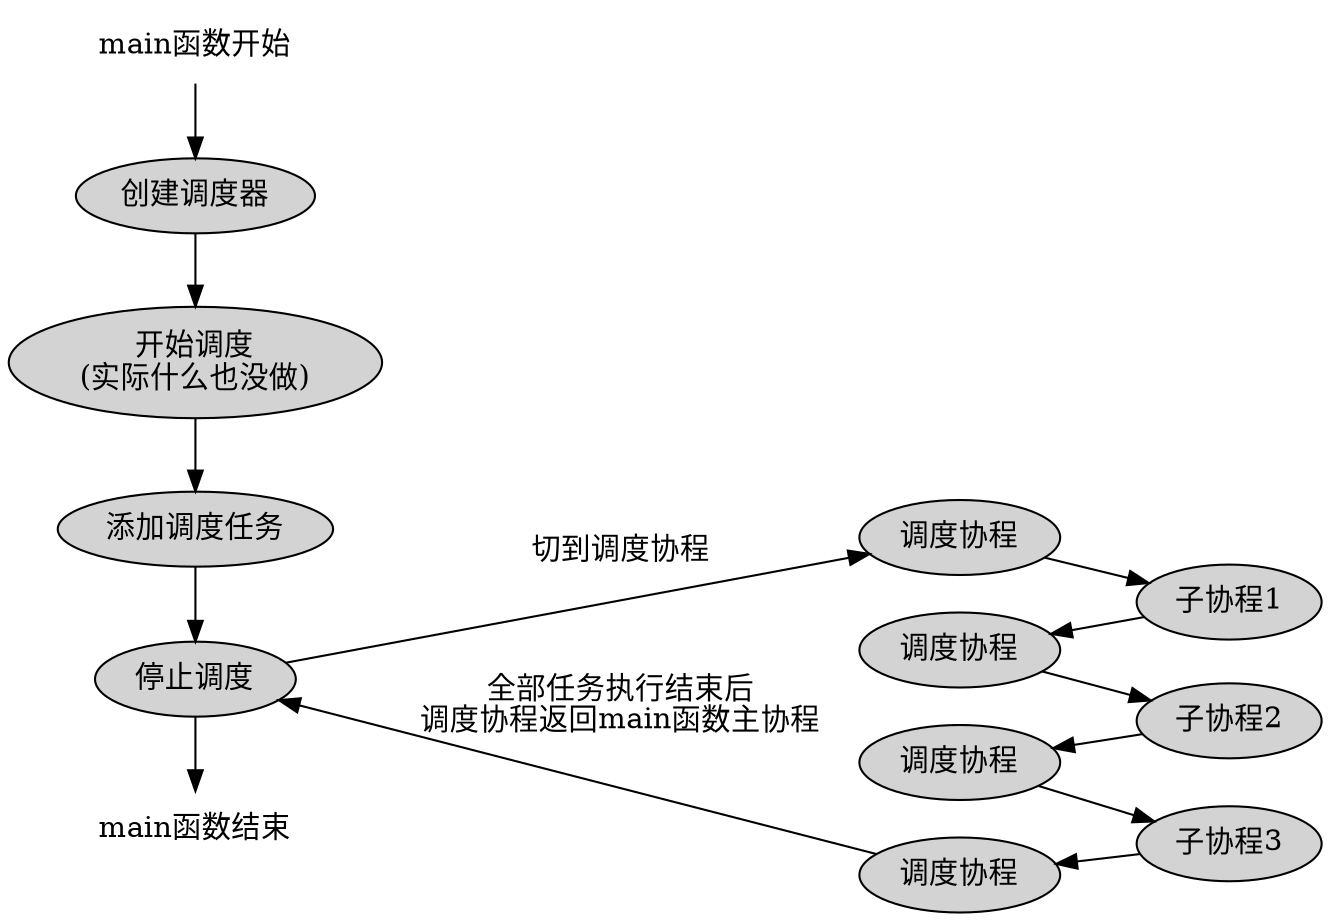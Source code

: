 # use caller为true，调度协程切换过程

digraph {
    rankdir=LR;
    node [style=filled];
    compound=true;

    subgraph sub1 {
        start [label="main函数开始" shape=none style=""];
        main1 [label = "创建调度器"];
        main2 [label = <开始调度<BR/>(实际什么也没做)>];
        main3 [label = "添加调度任务"];
        main4 [label = <停止调度<BR/>>];
        end [label="main函数结束" shape=none style=""];
        rank=same;
        start -> main1 -> main2 -> main3 -> main4 -> end;
    }
    subgraph sbu2 {
        scheduler1 [label="调度协程" style=filled];
        scheduler2 [label="调度协程" style=filled];
        scheduler3 [label="调度协程" style=filled];
        scheduler4 [label="调度协程" style=filled]
        child1 [label="子协程1"]
        child2 [label="子协程2"]
        child3 [label="子协程3"]

        {rank=same; scheduler1 scheduler2 scheduler3 scheduler4}
        {rank=same; child1 child2 child3}
    }
    scheduler1->child1->scheduler2->child2->scheduler3->child3->scheduler4;
    main4 -> scheduler1 [label="切到调度协程"];
    scheduler4 -> main4 [label=<全部任务执行结束后<BR/>调度协程返回main函数主协程>];
}
